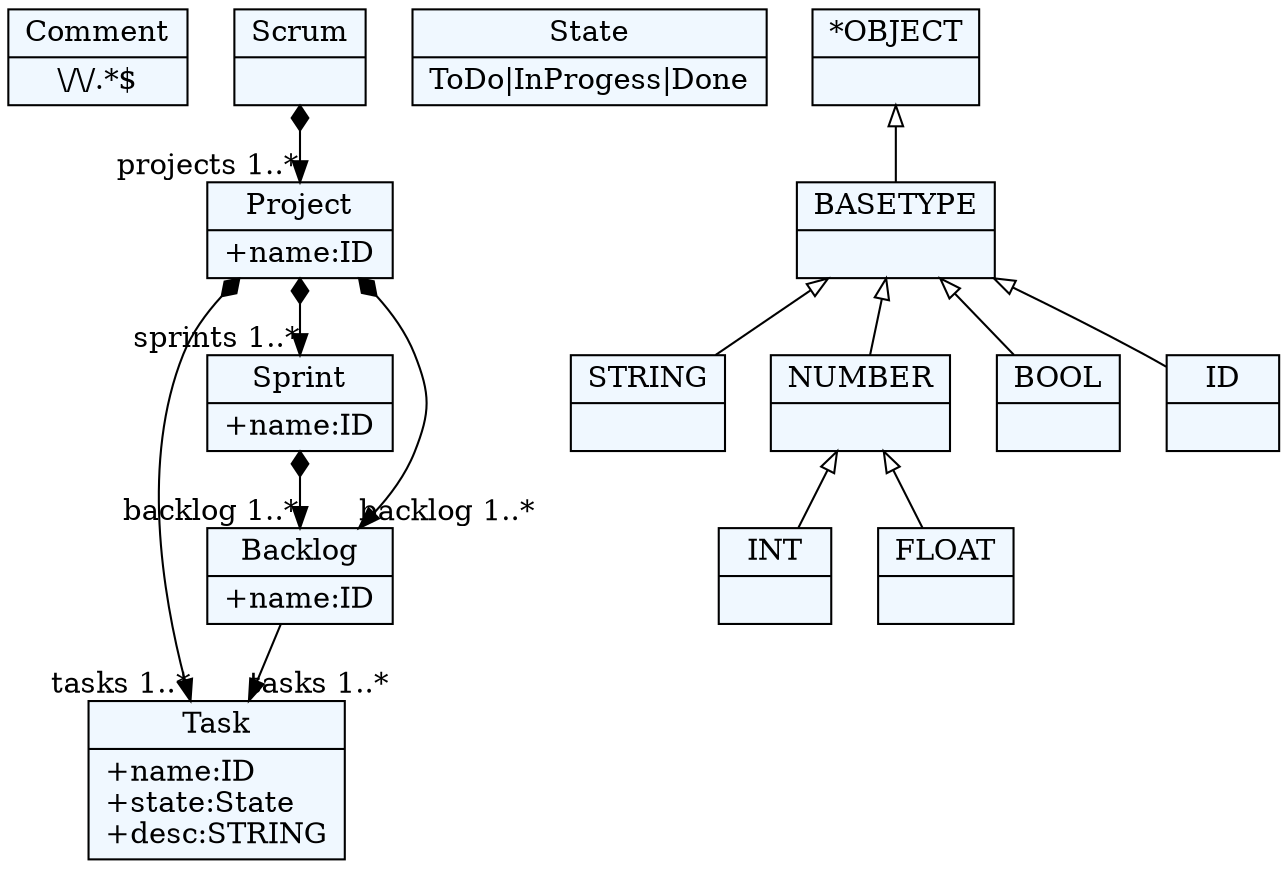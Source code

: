 
    digraph xtext {
    fontname = "Bitstream Vera Sans"
    fontsize = 8
    node[
        shape=record,
        style=filled,
        fillcolor=aliceblue
    ]
    nodesep = 0.3
    edge[dir=black,arrowtail=empty]


140403022559152[ label="{Comment|\\/\\/.*$}"]

140403022538128[ label="{Task|+name:ID\l+state:State\l+desc:STRING\l}"]

140403024136256 -> 140403022503520[arrowtail=diamond, dir=both, headlabel="projects 1..*"]
140403024136256[ label="{Scrum|}"]

140403022503520 -> 140403022517872[arrowtail=diamond, dir=both, headlabel="sprints 1..*"]
140403022503520 -> 140403022527616[arrowtail=diamond, dir=both, headlabel="backlog 1..*"]
140403022503520 -> 140403022538128[arrowtail=diamond, dir=both, headlabel="tasks 1..*"]
140403022503520[ label="{Project|+name:ID\l}"]

140403022551712[ label="{State|ToDo\|InProgess\|Done}"]

140403022517872 -> 140403022527616[arrowtail=diamond, dir=both, headlabel="backlog 1..*"]
140403022517872[ label="{Sprint|+name:ID\l}"]

140403022527616 -> 140403022538128[headlabel="tasks 1..*"]
140403022527616[ label="{Backlog|+name:ID\l}"]

140403025867168[ label="{*OBJECT|}"]
140403025867168 -> 140403025863568 [dir=back]

140403025844800[ label="{STRING|}"]

140403025863568[ label="{BASETYPE|}"]
140403025863568 -> 140403025859200 [dir=back]
140403025863568 -> 140403025848400 [dir=back]
140403025863568 -> 140403025841968 [dir=back]
140403025863568 -> 140403025844800 [dir=back]

140403025852000[ label="{INT|}"]

140403025855600[ label="{FLOAT|}"]

140403025859200[ label="{NUMBER|}"]
140403025859200 -> 140403025855600 [dir=back]
140403025859200 -> 140403025852000 [dir=back]

140403025848400[ label="{BOOL|}"]

140403025841968[ label="{ID|}"]


}
